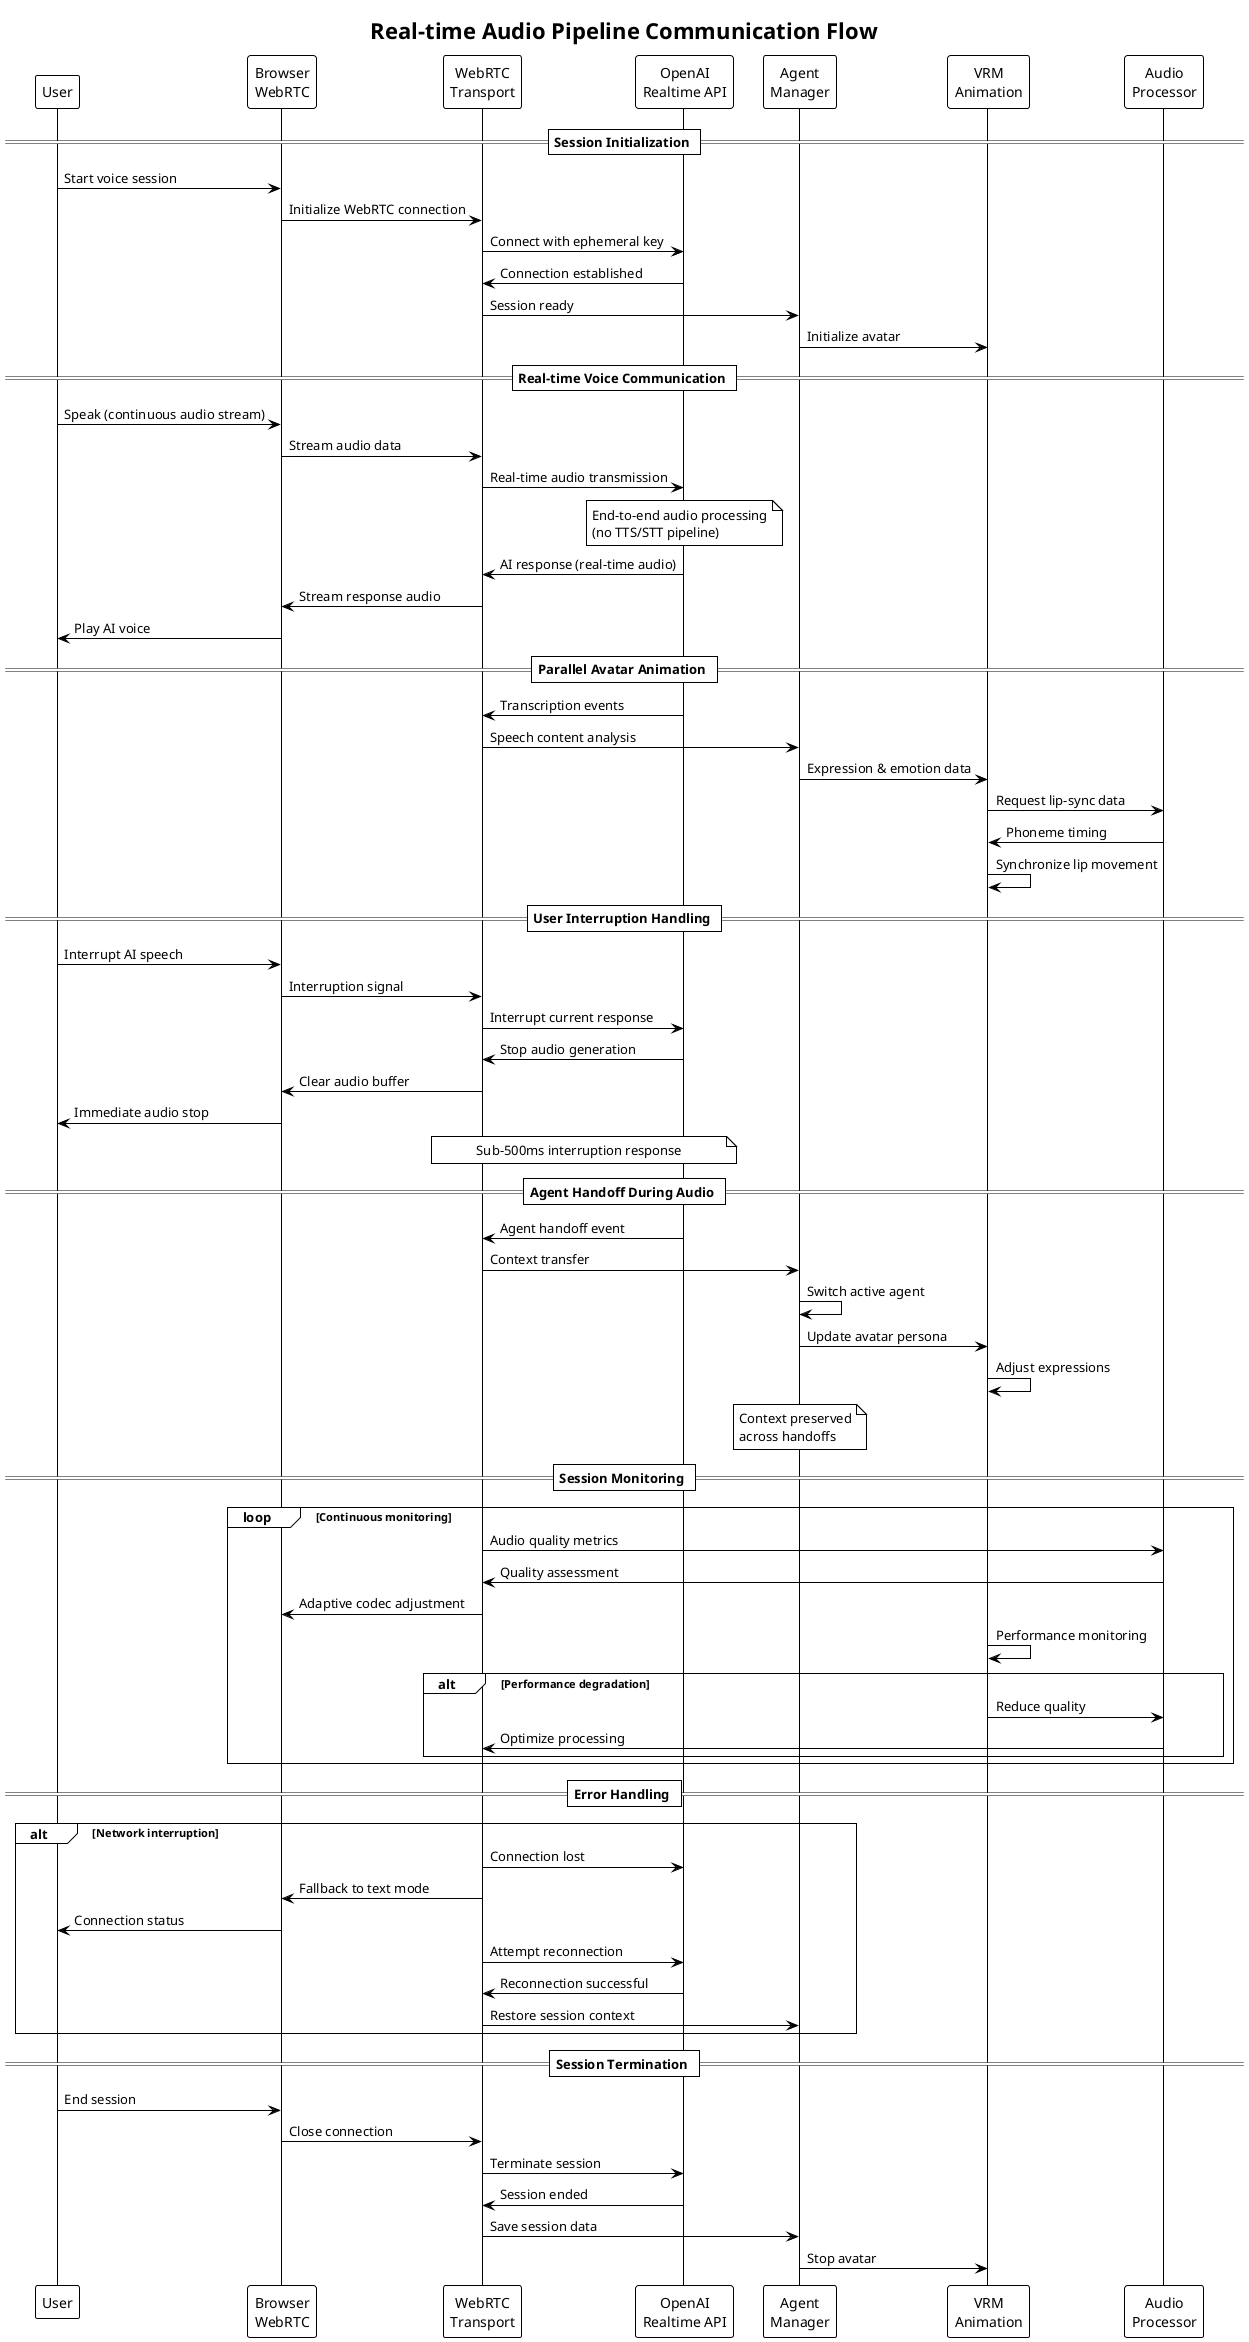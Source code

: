 @startuml Real-time Audio Pipeline Sequence
!theme plain
title Real-time Audio Pipeline Communication Flow

participant "User" as User
participant "Browser\nWebRTC" as Browser
participant "WebRTC\nTransport" as Transport
participant "OpenAI\nRealtime API" as API
participant "Agent\nManager" as AgentMgr
participant "VRM\nAnimation" as Animation
participant "Audio\nProcessor" as AudioProc

== Session Initialization ==
User -> Browser: Start voice session
Browser -> Transport: Initialize WebRTC connection
Transport -> API: Connect with ephemeral key
API -> Transport: Connection established
Transport -> AgentMgr: Session ready
AgentMgr -> Animation: Initialize avatar

== Real-time Voice Communication ==
User -> Browser: Speak (continuous audio stream)
Browser -> Transport: Stream audio data
Transport -> API: Real-time audio transmission

note over API: End-to-end audio processing\n(no TTS/STT pipeline)

API -> Transport: AI response (real-time audio)
Transport -> Browser: Stream response audio
Browser -> User: Play AI voice

== Parallel Avatar Animation ==
API -> Transport: Transcription events
Transport -> AgentMgr: Speech content analysis
AgentMgr -> Animation: Expression & emotion data
Animation -> AudioProc: Request lip-sync data
AudioProc -> Animation: Phoneme timing
Animation -> Animation: Synchronize lip movement

== User Interruption Handling ==
User -> Browser: Interrupt AI speech
Browser -> Transport: Interruption signal
Transport -> API: Interrupt current response
API -> Transport: Stop audio generation
Transport -> Browser: Clear audio buffer
Browser -> User: Immediate audio stop

note over Transport, API: Sub-500ms interruption response

== Agent Handoff During Audio ==
API -> Transport: Agent handoff event
Transport -> AgentMgr: Context transfer
AgentMgr -> AgentMgr: Switch active agent
AgentMgr -> Animation: Update avatar persona
Animation -> Animation: Adjust expressions

note over AgentMgr: Context preserved\nacross handoffs

== Session Monitoring ==
loop Continuous monitoring
    Transport -> AudioProc: Audio quality metrics
    AudioProc -> Transport: Quality assessment
    Transport -> Browser: Adaptive codec adjustment
    
    Animation -> Animation: Performance monitoring
    alt Performance degradation
        Animation -> AudioProc: Reduce quality
        AudioProc -> Transport: Optimize processing
    end
end

== Error Handling ==
alt Network interruption
    Transport -> API: Connection lost
    Transport -> Browser: Fallback to text mode
    Browser -> User: Connection status
    
    Transport -> API: Attempt reconnection
    API -> Transport: Reconnection successful
    Transport -> AgentMgr: Restore session context
end

== Session Termination ==
User -> Browser: End session
Browser -> Transport: Close connection
Transport -> API: Terminate session
API -> Transport: Session ended
Transport -> AgentMgr: Save session data
AgentMgr -> Animation: Stop avatar

@enduml